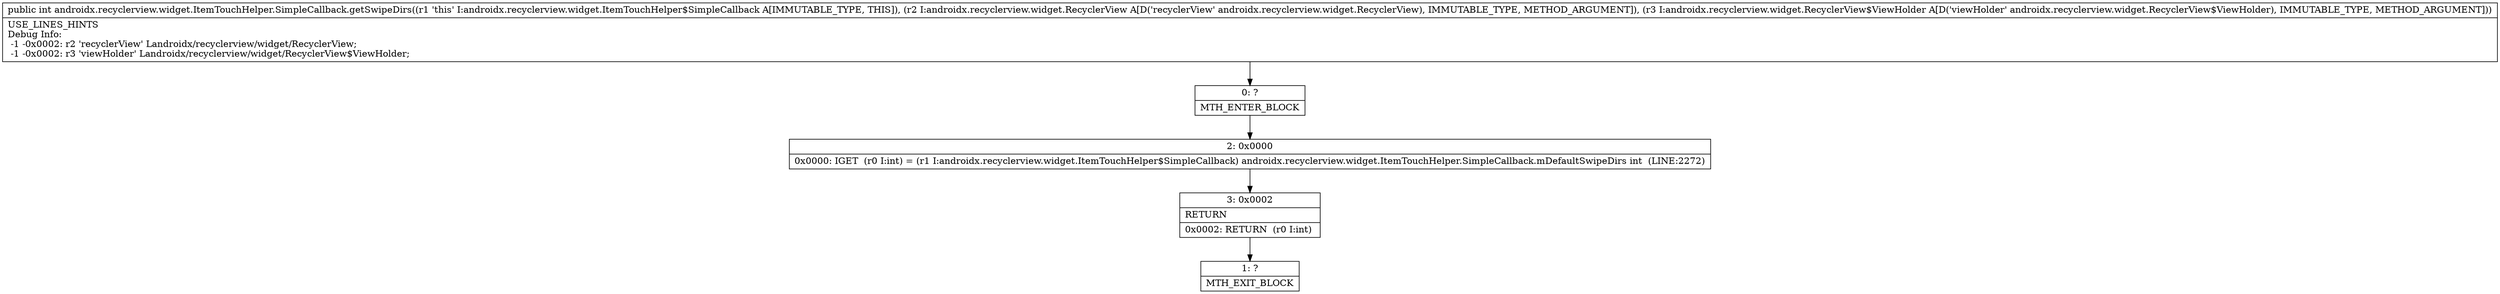 digraph "CFG forandroidx.recyclerview.widget.ItemTouchHelper.SimpleCallback.getSwipeDirs(Landroidx\/recyclerview\/widget\/RecyclerView;Landroidx\/recyclerview\/widget\/RecyclerView$ViewHolder;)I" {
Node_0 [shape=record,label="{0\:\ ?|MTH_ENTER_BLOCK\l}"];
Node_2 [shape=record,label="{2\:\ 0x0000|0x0000: IGET  (r0 I:int) = (r1 I:androidx.recyclerview.widget.ItemTouchHelper$SimpleCallback) androidx.recyclerview.widget.ItemTouchHelper.SimpleCallback.mDefaultSwipeDirs int  (LINE:2272)\l}"];
Node_3 [shape=record,label="{3\:\ 0x0002|RETURN\l|0x0002: RETURN  (r0 I:int) \l}"];
Node_1 [shape=record,label="{1\:\ ?|MTH_EXIT_BLOCK\l}"];
MethodNode[shape=record,label="{public int androidx.recyclerview.widget.ItemTouchHelper.SimpleCallback.getSwipeDirs((r1 'this' I:androidx.recyclerview.widget.ItemTouchHelper$SimpleCallback A[IMMUTABLE_TYPE, THIS]), (r2 I:androidx.recyclerview.widget.RecyclerView A[D('recyclerView' androidx.recyclerview.widget.RecyclerView), IMMUTABLE_TYPE, METHOD_ARGUMENT]), (r3 I:androidx.recyclerview.widget.RecyclerView$ViewHolder A[D('viewHolder' androidx.recyclerview.widget.RecyclerView$ViewHolder), IMMUTABLE_TYPE, METHOD_ARGUMENT]))  | USE_LINES_HINTS\lDebug Info:\l  \-1 \-0x0002: r2 'recyclerView' Landroidx\/recyclerview\/widget\/RecyclerView;\l  \-1 \-0x0002: r3 'viewHolder' Landroidx\/recyclerview\/widget\/RecyclerView$ViewHolder;\l}"];
MethodNode -> Node_0;Node_0 -> Node_2;
Node_2 -> Node_3;
Node_3 -> Node_1;
}

